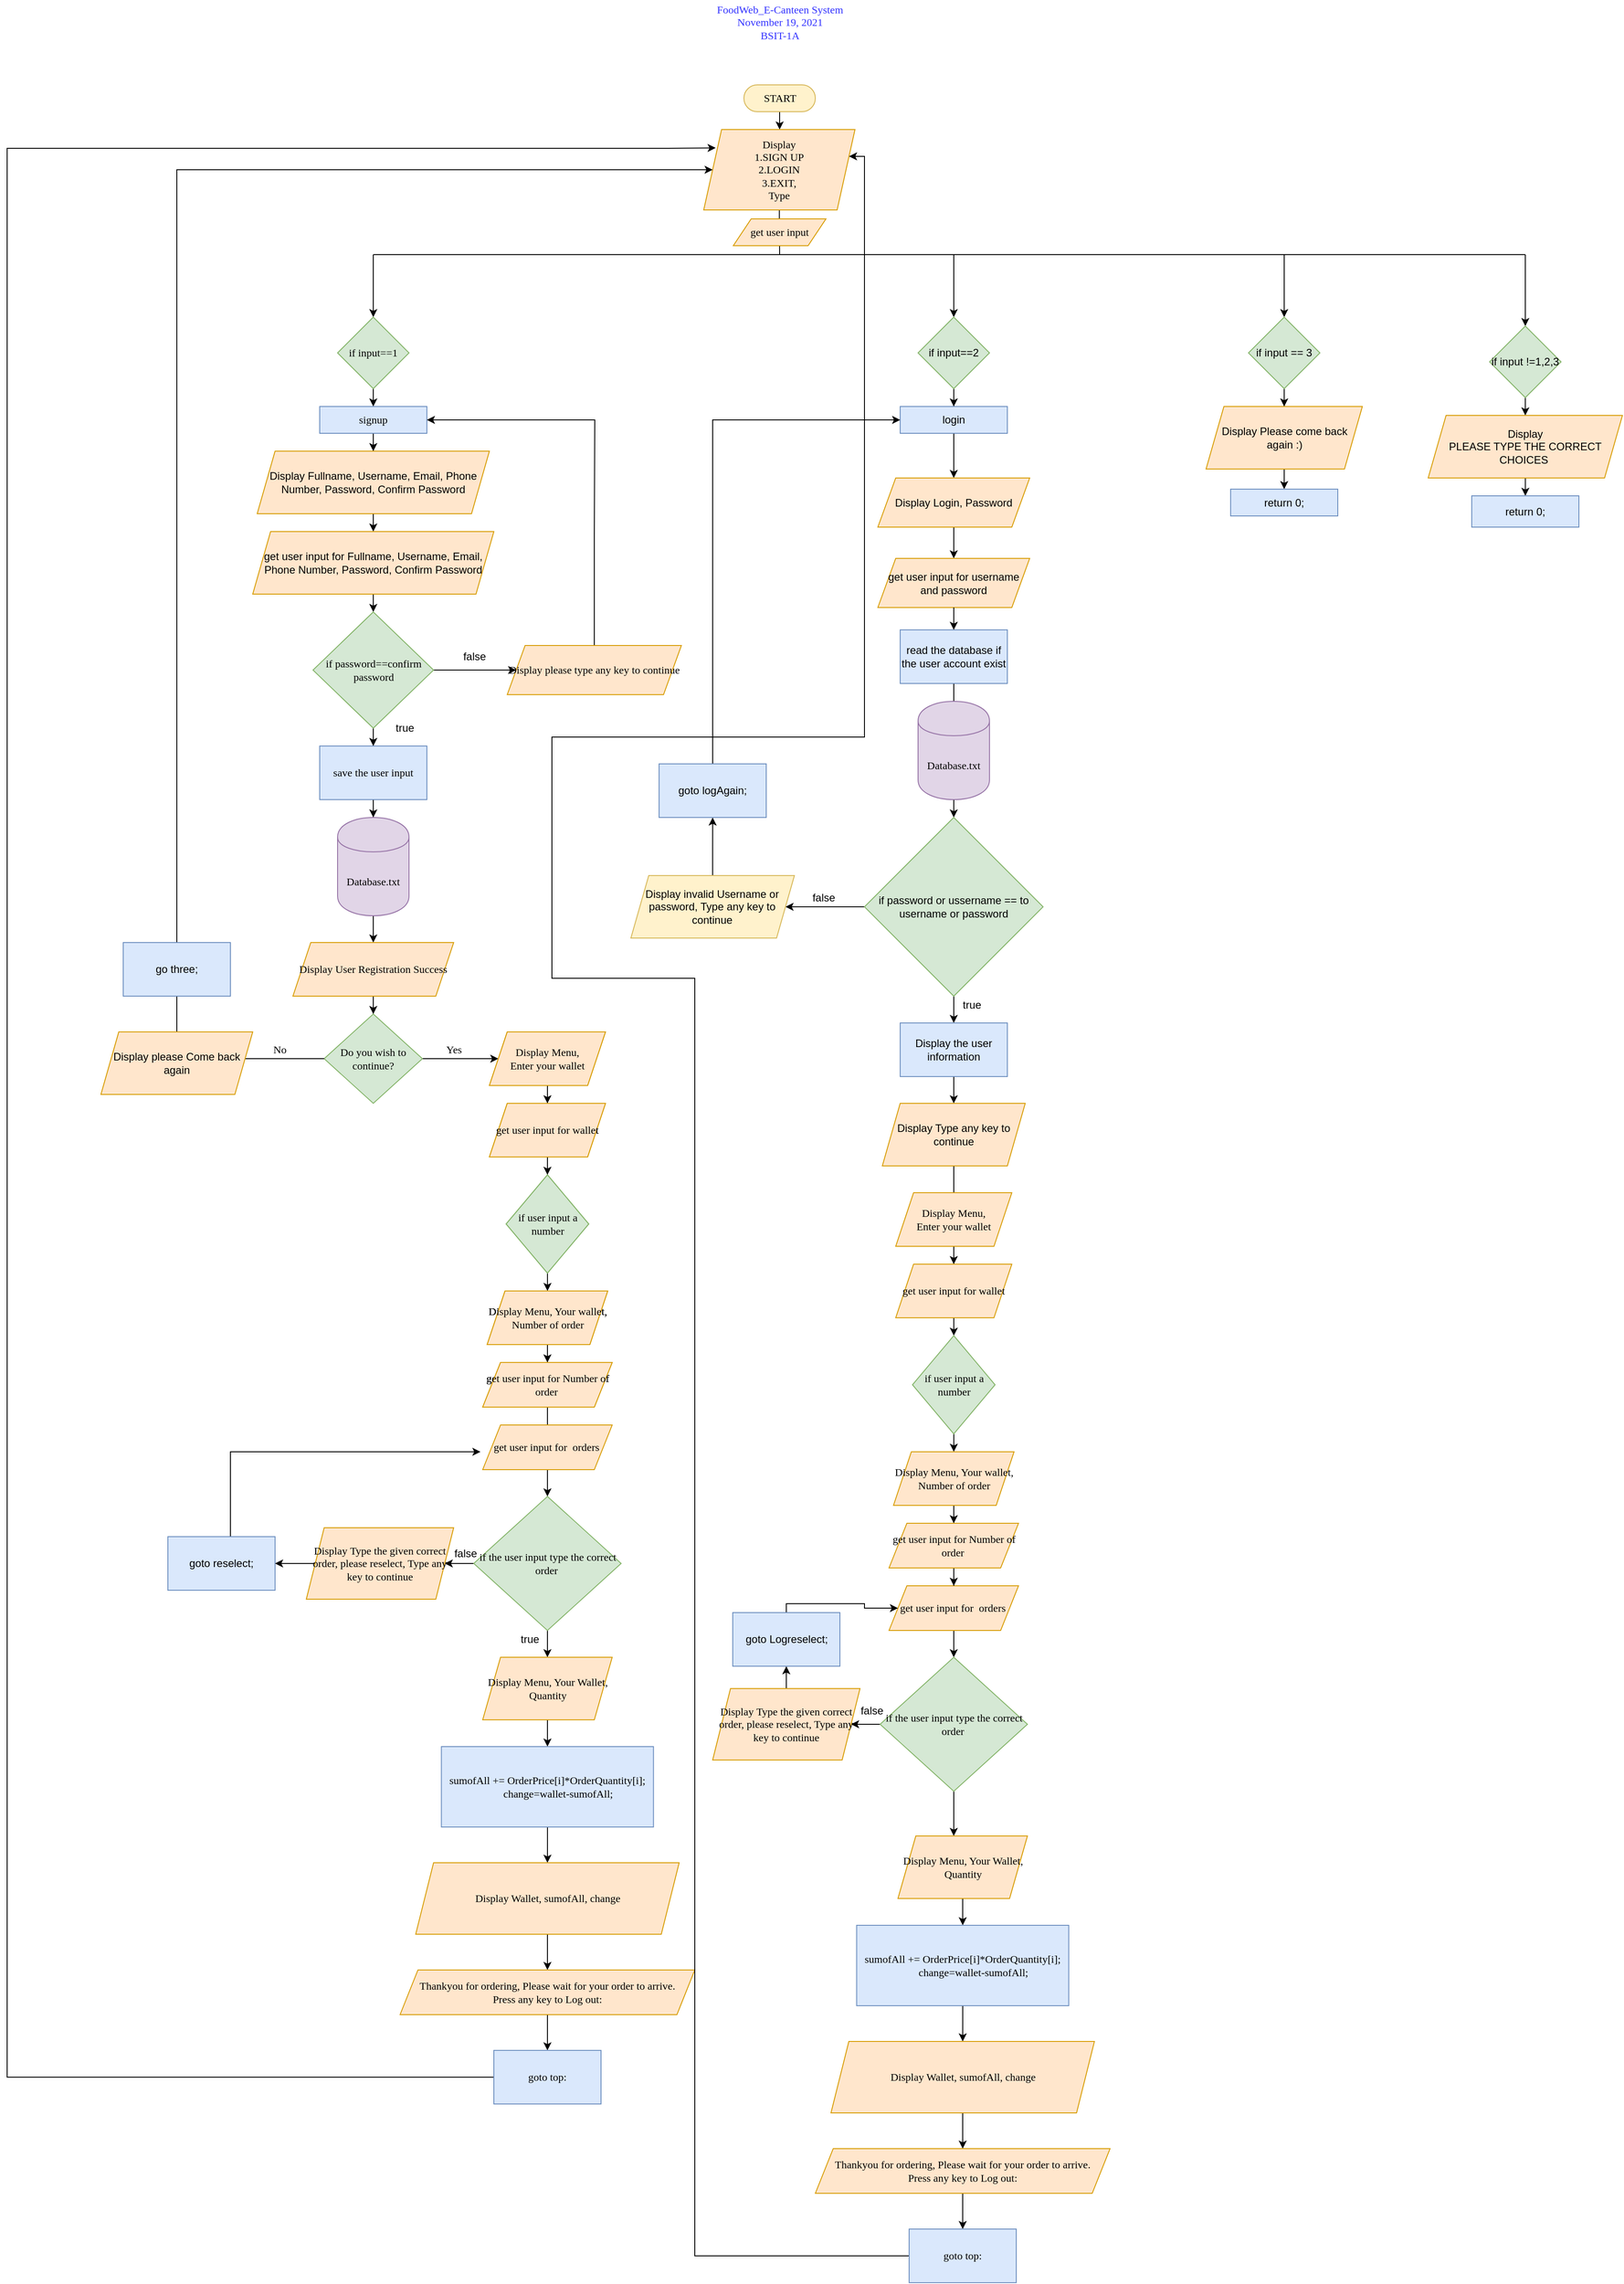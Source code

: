 <mxfile version="13.9.9" type="device"><diagram id="C5RBs43oDa-KdzZeNtuy" name="Page-1"><mxGraphModel dx="7224" dy="3435" grid="1" gridSize="10" guides="1" tooltips="1" connect="1" arrows="1" fold="1" page="1" pageScale="1" pageWidth="1200" pageHeight="1920" math="0" shadow="0"><root><mxCell id="WIyWlLk6GJQsqaUBKTNV-0"/><mxCell id="WIyWlLk6GJQsqaUBKTNV-1" parent="WIyWlLk6GJQsqaUBKTNV-0"/><mxCell id="IbvT9RW-1oHGISgmmfBv-0" value="&lt;font color=&quot;#3333ff&quot;&gt;FoodWeb_E-Canteen System&lt;br&gt;November 19, 2021&lt;br&gt;BSIT-1A&lt;/font&gt;" style="text;html=1;resizable=0;autosize=1;align=center;verticalAlign=middle;points=[];fillColor=none;strokeColor=none;rounded=0;fontFamily=Comic Sans MS;" parent="WIyWlLk6GJQsqaUBKTNV-1" vertex="1"><mxGeometry x="295" y="95" width="180" height="50" as="geometry"/></mxCell><mxCell id="IbvT9RW-1oHGISgmmfBv-3" style="edgeStyle=orthogonalEdgeStyle;rounded=0;orthogonalLoop=1;jettySize=auto;html=1;fontFamily=Comic Sans MS;" parent="WIyWlLk6GJQsqaUBKTNV-1" source="IbvT9RW-1oHGISgmmfBv-2" edge="1"><mxGeometry relative="1" as="geometry"><mxPoint x="385" y="240" as="targetPoint"/></mxGeometry></mxCell><mxCell id="IbvT9RW-1oHGISgmmfBv-2" value="START" style="html=1;dashed=0;whitespace=wrap;shape=mxgraph.dfd.start;fontFamily=Comic Sans MS;labelBackgroundColor=#FFF2CC;fillColor=#fff2cc;strokeColor=#d6b656;" parent="WIyWlLk6GJQsqaUBKTNV-1" vertex="1"><mxGeometry x="345" y="190" width="80" height="30" as="geometry"/></mxCell><mxCell id="IbvT9RW-1oHGISgmmfBv-11" style="edgeStyle=orthogonalEdgeStyle;rounded=0;orthogonalLoop=1;jettySize=auto;html=1;entryX=0.5;entryY=0;entryDx=0;entryDy=0;fontFamily=Comic Sans MS;" parent="WIyWlLk6GJQsqaUBKTNV-1" source="IbvT9RW-1oHGISgmmfBv-4" target="IbvT9RW-1oHGISgmmfBv-7" edge="1"><mxGeometry relative="1" as="geometry"/></mxCell><mxCell id="IbvT9RW-1oHGISgmmfBv-4" value="Display&lt;br&gt;1.SIGN UP &lt;br&gt;2.LOGIN&lt;br&gt;3.EXIT, &lt;br&gt;Type" style="shape=parallelogram;perimeter=parallelogramPerimeter;whiteSpace=wrap;html=1;fixedSize=1;fontFamily=Comic Sans MS;fillColor=#ffe6cc;strokeColor=#d79b00;" parent="WIyWlLk6GJQsqaUBKTNV-1" vertex="1"><mxGeometry x="300" y="240" width="169.38" height="90" as="geometry"/></mxCell><mxCell id="IbvT9RW-1oHGISgmmfBv-13" value="" style="endArrow=none;html=1;fontFamily=Comic Sans MS;" parent="WIyWlLk6GJQsqaUBKTNV-1" edge="1"><mxGeometry width="50" height="50" relative="1" as="geometry"><mxPoint x="385" y="380" as="sourcePoint"/><mxPoint x="384.79" y="350" as="targetPoint"/></mxGeometry></mxCell><mxCell id="IbvT9RW-1oHGISgmmfBv-14" value="" style="endArrow=none;html=1;fontFamily=Comic Sans MS;" parent="WIyWlLk6GJQsqaUBKTNV-1" edge="1"><mxGeometry width="50" height="50" relative="1" as="geometry"><mxPoint x="-70" y="380" as="sourcePoint"/><mxPoint x="1220" y="380" as="targetPoint"/><Array as="points"><mxPoint x="440" y="380"/></Array></mxGeometry></mxCell><mxCell id="IbvT9RW-1oHGISgmmfBv-15" value="" style="endArrow=classic;html=1;fontFamily=Comic Sans MS;" parent="WIyWlLk6GJQsqaUBKTNV-1" edge="1"><mxGeometry width="50" height="50" relative="1" as="geometry"><mxPoint x="-70" y="380" as="sourcePoint"/><mxPoint x="-70" y="450" as="targetPoint"/></mxGeometry></mxCell><mxCell id="IbvT9RW-1oHGISgmmfBv-17" style="edgeStyle=orthogonalEdgeStyle;rounded=0;orthogonalLoop=1;jettySize=auto;html=1;fontFamily=Comic Sans MS;" parent="WIyWlLk6GJQsqaUBKTNV-1" source="IbvT9RW-1oHGISgmmfBv-16" edge="1"><mxGeometry relative="1" as="geometry"><mxPoint x="-70" y="550" as="targetPoint"/></mxGeometry></mxCell><mxCell id="IbvT9RW-1oHGISgmmfBv-16" value="if input==1" style="rhombus;whiteSpace=wrap;html=1;fontFamily=Comic Sans MS;fillColor=#d5e8d4;strokeColor=#82b366;" parent="WIyWlLk6GJQsqaUBKTNV-1" vertex="1"><mxGeometry x="-110" y="450" width="80" height="80" as="geometry"/></mxCell><mxCell id="IbvT9RW-1oHGISgmmfBv-19" style="edgeStyle=orthogonalEdgeStyle;rounded=0;orthogonalLoop=1;jettySize=auto;html=1;fontFamily=Comic Sans MS;" parent="WIyWlLk6GJQsqaUBKTNV-1" source="IbvT9RW-1oHGISgmmfBv-18" target="IbvT9RW-1oHGISgmmfBv-20" edge="1"><mxGeometry relative="1" as="geometry"><mxPoint x="-70" y="600" as="targetPoint"/></mxGeometry></mxCell><mxCell id="IbvT9RW-1oHGISgmmfBv-18" value="signup" style="rounded=0;whiteSpace=wrap;html=1;fontFamily=Comic Sans MS;fillColor=#dae8fc;strokeColor=#6c8ebf;" parent="WIyWlLk6GJQsqaUBKTNV-1" vertex="1"><mxGeometry x="-130" y="550" width="120" height="30" as="geometry"/></mxCell><mxCell id="IbvT9RW-1oHGISgmmfBv-23" style="edgeStyle=orthogonalEdgeStyle;rounded=0;orthogonalLoop=1;jettySize=auto;html=1;fontFamily=Comic Sans MS;" parent="WIyWlLk6GJQsqaUBKTNV-1" source="IbvT9RW-1oHGISgmmfBv-20" edge="1"><mxGeometry relative="1" as="geometry"><mxPoint x="-70.0" y="690" as="targetPoint"/></mxGeometry></mxCell><mxCell id="IbvT9RW-1oHGISgmmfBv-20" value="Display Fullname, Username, Email, Phone Number, Password, Confirm Password" style="shape=parallelogram;perimeter=parallelogramPerimeter;whiteSpace=wrap;html=1;fixedSize=1;fillColor=#ffe6cc;strokeColor=#d79b00;" parent="WIyWlLk6GJQsqaUBKTNV-1" vertex="1"><mxGeometry x="-200" y="600" width="260" height="70" as="geometry"/></mxCell><mxCell id="IbvT9RW-1oHGISgmmfBv-27" style="edgeStyle=orthogonalEdgeStyle;rounded=0;orthogonalLoop=1;jettySize=auto;html=1;fontFamily=Comic Sans MS;" parent="WIyWlLk6GJQsqaUBKTNV-1" source="IbvT9RW-1oHGISgmmfBv-25" edge="1"><mxGeometry relative="1" as="geometry"><mxPoint x="-70.0" y="780" as="targetPoint"/></mxGeometry></mxCell><mxCell id="IbvT9RW-1oHGISgmmfBv-25" value="get user input for Fullname, Username, Email, Phone Number, Password, Confirm Password" style="shape=parallelogram;perimeter=parallelogramPerimeter;whiteSpace=wrap;html=1;fixedSize=1;fillColor=#ffe6cc;strokeColor=#d79b00;" parent="WIyWlLk6GJQsqaUBKTNV-1" vertex="1"><mxGeometry x="-205" y="690" width="270" height="70" as="geometry"/></mxCell><mxCell id="IbvT9RW-1oHGISgmmfBv-39" value="" style="edgeStyle=orthogonalEdgeStyle;rounded=0;orthogonalLoop=1;jettySize=auto;html=1;fontFamily=Comic Sans MS;" parent="WIyWlLk6GJQsqaUBKTNV-1" source="IbvT9RW-1oHGISgmmfBv-35" target="IbvT9RW-1oHGISgmmfBv-38" edge="1"><mxGeometry relative="1" as="geometry"/></mxCell><mxCell id="IbvT9RW-1oHGISgmmfBv-43" value="" style="edgeStyle=orthogonalEdgeStyle;rounded=0;orthogonalLoop=1;jettySize=auto;html=1;fontFamily=Comic Sans MS;" parent="WIyWlLk6GJQsqaUBKTNV-1" source="IbvT9RW-1oHGISgmmfBv-35" target="IbvT9RW-1oHGISgmmfBv-42" edge="1"><mxGeometry relative="1" as="geometry"/></mxCell><mxCell id="IbvT9RW-1oHGISgmmfBv-35" value="if password==confirm&lt;br&gt;password" style="rhombus;whiteSpace=wrap;html=1;fontFamily=Comic Sans MS;fillColor=#d5e8d4;strokeColor=#82b366;" parent="WIyWlLk6GJQsqaUBKTNV-1" vertex="1"><mxGeometry x="-137.5" y="780" width="135" height="130" as="geometry"/></mxCell><mxCell id="IbvT9RW-1oHGISgmmfBv-41" value="" style="edgeStyle=orthogonalEdgeStyle;rounded=0;orthogonalLoop=1;jettySize=auto;html=1;fontFamily=Comic Sans MS;" parent="WIyWlLk6GJQsqaUBKTNV-1" source="IbvT9RW-1oHGISgmmfBv-38" target="IbvT9RW-1oHGISgmmfBv-40" edge="1"><mxGeometry relative="1" as="geometry"/></mxCell><mxCell id="IbvT9RW-1oHGISgmmfBv-38" value="save the user input" style="whiteSpace=wrap;html=1;fontFamily=Comic Sans MS;strokeColor=#6c8ebf;fillColor=#dae8fc;" parent="WIyWlLk6GJQsqaUBKTNV-1" vertex="1"><mxGeometry x="-130" y="930" width="120" height="60" as="geometry"/></mxCell><mxCell id="IbvT9RW-1oHGISgmmfBv-46" value="" style="edgeStyle=orthogonalEdgeStyle;rounded=0;orthogonalLoop=1;jettySize=auto;html=1;fontFamily=Comic Sans MS;" parent="WIyWlLk6GJQsqaUBKTNV-1" source="IbvT9RW-1oHGISgmmfBv-40" target="IbvT9RW-1oHGISgmmfBv-45" edge="1"><mxGeometry relative="1" as="geometry"/></mxCell><mxCell id="IbvT9RW-1oHGISgmmfBv-40" value="Database.txt" style="shape=cylinder;whiteSpace=wrap;html=1;boundedLbl=1;backgroundOutline=1;fontFamily=Comic Sans MS;strokeColor=#9673a6;fillColor=#e1d5e7;" parent="WIyWlLk6GJQsqaUBKTNV-1" vertex="1"><mxGeometry x="-110" y="1010" width="80" height="110" as="geometry"/></mxCell><mxCell id="IbvT9RW-1oHGISgmmfBv-44" style="edgeStyle=orthogonalEdgeStyle;rounded=0;orthogonalLoop=1;jettySize=auto;html=1;fontFamily=Comic Sans MS;entryX=1;entryY=0.5;entryDx=0;entryDy=0;" parent="WIyWlLk6GJQsqaUBKTNV-1" source="IbvT9RW-1oHGISgmmfBv-42" target="IbvT9RW-1oHGISgmmfBv-18" edge="1"><mxGeometry relative="1" as="geometry"><mxPoint x="90" y="650" as="targetPoint"/><Array as="points"><mxPoint x="178" y="694"/><mxPoint x="178" y="640"/><mxPoint x="178" y="565"/></Array></mxGeometry></mxCell><mxCell id="IbvT9RW-1oHGISgmmfBv-42" value="Display please type any key to continue" style="shape=parallelogram;perimeter=parallelogramPerimeter;whiteSpace=wrap;html=1;fixedSize=1;fontFamily=Comic Sans MS;strokeColor=#d79b00;fillColor=#ffe6cc;" parent="WIyWlLk6GJQsqaUBKTNV-1" vertex="1"><mxGeometry x="80" y="817.5" width="195" height="55" as="geometry"/></mxCell><mxCell id="IbvT9RW-1oHGISgmmfBv-54" value="" style="edgeStyle=orthogonalEdgeStyle;rounded=0;orthogonalLoop=1;jettySize=auto;html=1;fontFamily=Comic Sans MS;" parent="WIyWlLk6GJQsqaUBKTNV-1" source="IbvT9RW-1oHGISgmmfBv-45" target="IbvT9RW-1oHGISgmmfBv-53" edge="1"><mxGeometry relative="1" as="geometry"/></mxCell><mxCell id="IbvT9RW-1oHGISgmmfBv-45" value="Display User Registration Success" style="shape=parallelogram;perimeter=parallelogramPerimeter;whiteSpace=wrap;html=1;fixedSize=1;fontFamily=Comic Sans MS;strokeColor=#d79b00;fillColor=#ffe6cc;" parent="WIyWlLk6GJQsqaUBKTNV-1" vertex="1"><mxGeometry x="-160" y="1150" width="180" height="60" as="geometry"/></mxCell><mxCell id="IbvT9RW-1oHGISgmmfBv-59" value="" style="edgeStyle=orthogonalEdgeStyle;rounded=0;orthogonalLoop=1;jettySize=auto;html=1;fontFamily=Comic Sans MS;" parent="WIyWlLk6GJQsqaUBKTNV-1" source="IbvT9RW-1oHGISgmmfBv-53" target="IbvT9RW-1oHGISgmmfBv-58" edge="1"><mxGeometry relative="1" as="geometry"/></mxCell><mxCell id="IbvT9RW-1oHGISgmmfBv-53" value="Do you wish to continue?" style="rhombus;whiteSpace=wrap;html=1;fontFamily=Comic Sans MS;strokeColor=#82b366;fillColor=#d5e8d4;" parent="WIyWlLk6GJQsqaUBKTNV-1" vertex="1"><mxGeometry x="-125" y="1230" width="110" height="100" as="geometry"/></mxCell><mxCell id="IbvT9RW-1oHGISgmmfBv-57" value="No" style="text;html=1;align=center;verticalAlign=middle;resizable=0;points=[];autosize=1;fontFamily=Comic Sans MS;" parent="WIyWlLk6GJQsqaUBKTNV-1" vertex="1"><mxGeometry x="-190" y="1260" width="30" height="20" as="geometry"/></mxCell><mxCell id="IbvT9RW-1oHGISgmmfBv-63" value="" style="edgeStyle=orthogonalEdgeStyle;rounded=0;orthogonalLoop=1;jettySize=auto;html=1;fontFamily=Comic Sans MS;" parent="WIyWlLk6GJQsqaUBKTNV-1" source="IbvT9RW-1oHGISgmmfBv-58" target="IbvT9RW-1oHGISgmmfBv-62" edge="1"><mxGeometry relative="1" as="geometry"/></mxCell><mxCell id="IbvT9RW-1oHGISgmmfBv-58" value="Display Menu,&lt;br&gt;Enter your wallet" style="shape=parallelogram;perimeter=parallelogramPerimeter;whiteSpace=wrap;html=1;fixedSize=1;fontFamily=Comic Sans MS;strokeColor=#d79b00;fillColor=#ffe6cc;" parent="WIyWlLk6GJQsqaUBKTNV-1" vertex="1"><mxGeometry x="60" y="1250" width="130" height="60" as="geometry"/></mxCell><mxCell id="IbvT9RW-1oHGISgmmfBv-60" value="Yes" style="text;html=1;align=center;verticalAlign=middle;resizable=0;points=[];autosize=1;fontFamily=Comic Sans MS;" parent="WIyWlLk6GJQsqaUBKTNV-1" vertex="1"><mxGeometry y="1260" width="40" height="20" as="geometry"/></mxCell><mxCell id="IbvT9RW-1oHGISgmmfBv-66" style="edgeStyle=orthogonalEdgeStyle;rounded=0;orthogonalLoop=1;jettySize=auto;html=1;entryX=0.5;entryY=0;entryDx=0;entryDy=0;fontFamily=Comic Sans MS;" parent="WIyWlLk6GJQsqaUBKTNV-1" source="IbvT9RW-1oHGISgmmfBv-62" target="IbvT9RW-1oHGISgmmfBv-65" edge="1"><mxGeometry relative="1" as="geometry"/></mxCell><mxCell id="IbvT9RW-1oHGISgmmfBv-62" value="get user input for wallet" style="shape=parallelogram;perimeter=parallelogramPerimeter;whiteSpace=wrap;html=1;fixedSize=1;fontFamily=Comic Sans MS;strokeColor=#d79b00;fillColor=#ffe6cc;" parent="WIyWlLk6GJQsqaUBKTNV-1" vertex="1"><mxGeometry x="60" y="1330" width="130" height="60" as="geometry"/></mxCell><mxCell id="IbvT9RW-1oHGISgmmfBv-68" value="" style="edgeStyle=orthogonalEdgeStyle;rounded=0;orthogonalLoop=1;jettySize=auto;html=1;fontFamily=Comic Sans MS;" parent="WIyWlLk6GJQsqaUBKTNV-1" source="IbvT9RW-1oHGISgmmfBv-65" target="IbvT9RW-1oHGISgmmfBv-67" edge="1"><mxGeometry relative="1" as="geometry"/></mxCell><mxCell id="IbvT9RW-1oHGISgmmfBv-65" value="if user input a number" style="rhombus;whiteSpace=wrap;html=1;labelBackgroundColor=none;strokeColor=#82b366;fillColor=#d5e8d4;fontFamily=Comic Sans MS;" parent="WIyWlLk6GJQsqaUBKTNV-1" vertex="1"><mxGeometry x="78.75" y="1410" width="92.5" height="110" as="geometry"/></mxCell><mxCell id="IbvT9RW-1oHGISgmmfBv-70" value="" style="edgeStyle=orthogonalEdgeStyle;rounded=0;orthogonalLoop=1;jettySize=auto;html=1;fontFamily=Comic Sans MS;" parent="WIyWlLk6GJQsqaUBKTNV-1" source="IbvT9RW-1oHGISgmmfBv-67" target="IbvT9RW-1oHGISgmmfBv-69" edge="1"><mxGeometry relative="1" as="geometry"/></mxCell><mxCell id="IbvT9RW-1oHGISgmmfBv-67" value="Display Menu, Your wallet, Number of order" style="shape=parallelogram;perimeter=parallelogramPerimeter;whiteSpace=wrap;html=1;fixedSize=1;fontFamily=Comic Sans MS;strokeColor=#d79b00;fillColor=#ffe6cc;" parent="WIyWlLk6GJQsqaUBKTNV-1" vertex="1"><mxGeometry x="57.5" y="1540" width="135" height="60" as="geometry"/></mxCell><mxCell id="IbvT9RW-1oHGISgmmfBv-72" value="" style="edgeStyle=orthogonalEdgeStyle;rounded=0;orthogonalLoop=1;jettySize=auto;html=1;fontFamily=Comic Sans MS;" parent="WIyWlLk6GJQsqaUBKTNV-1" source="IbvT9RW-1oHGISgmmfBv-69" target="IbvT9RW-1oHGISgmmfBv-71" edge="1"><mxGeometry relative="1" as="geometry"/></mxCell><mxCell id="IbvT9RW-1oHGISgmmfBv-69" value="get user input for Number of order&amp;nbsp;" style="shape=parallelogram;perimeter=parallelogramPerimeter;whiteSpace=wrap;html=1;fixedSize=1;labelBackgroundColor=none;strokeColor=#d79b00;fillColor=#ffe6cc;fontFamily=Comic Sans MS;" parent="WIyWlLk6GJQsqaUBKTNV-1" vertex="1"><mxGeometry x="52.5" y="1620" width="145" height="50" as="geometry"/></mxCell><mxCell id="2QmbWej0OkPfwYgmavmq-2" value="" style="edgeStyle=orthogonalEdgeStyle;rounded=0;orthogonalLoop=1;jettySize=auto;html=1;" parent="WIyWlLk6GJQsqaUBKTNV-1" source="IbvT9RW-1oHGISgmmfBv-71" target="2QmbWej0OkPfwYgmavmq-1" edge="1"><mxGeometry relative="1" as="geometry"/></mxCell><mxCell id="2QmbWej0OkPfwYgmavmq-11" value="" style="edgeStyle=orthogonalEdgeStyle;rounded=0;orthogonalLoop=1;jettySize=auto;html=1;" parent="WIyWlLk6GJQsqaUBKTNV-1" source="IbvT9RW-1oHGISgmmfBv-71" target="2QmbWej0OkPfwYgmavmq-10" edge="1"><mxGeometry relative="1" as="geometry"/></mxCell><mxCell id="IbvT9RW-1oHGISgmmfBv-71" value="if the user input type the correct order&amp;nbsp;" style="rhombus;whiteSpace=wrap;html=1;fontFamily=Comic Sans MS;strokeColor=#82b366;fillColor=#d5e8d4;" parent="WIyWlLk6GJQsqaUBKTNV-1" vertex="1"><mxGeometry x="42.5" y="1770" width="165" height="150" as="geometry"/></mxCell><mxCell id="2QmbWej0OkPfwYgmavmq-13" style="edgeStyle=orthogonalEdgeStyle;rounded=0;orthogonalLoop=1;jettySize=auto;html=1;" parent="WIyWlLk6GJQsqaUBKTNV-1" source="x6AlFL2G-r2E4CLQ2CFJ-0" edge="1"><mxGeometry relative="1" as="geometry"><mxPoint x="50" y="1720" as="targetPoint"/><Array as="points"><mxPoint x="-230" y="1720"/><mxPoint x="50" y="1720"/></Array></mxGeometry></mxCell><mxCell id="x6AlFL2G-r2E4CLQ2CFJ-0" value="goto reselect;" style="rounded=0;whiteSpace=wrap;html=1;fillColor=#dae8fc;strokeColor=#6c8ebf;" parent="WIyWlLk6GJQsqaUBKTNV-1" vertex="1"><mxGeometry x="-300" y="1815" width="120" height="60" as="geometry"/></mxCell><mxCell id="2QmbWej0OkPfwYgmavmq-0" value="false" style="text;html=1;align=center;verticalAlign=middle;resizable=0;points=[];autosize=1;" parent="WIyWlLk6GJQsqaUBKTNV-1" vertex="1"><mxGeometry x="12.5" y="1824" width="40" height="20" as="geometry"/></mxCell><mxCell id="2QmbWej0OkPfwYgmavmq-16" value="" style="edgeStyle=orthogonalEdgeStyle;rounded=0;orthogonalLoop=1;jettySize=auto;html=1;" parent="WIyWlLk6GJQsqaUBKTNV-1" source="2QmbWej0OkPfwYgmavmq-1" target="2QmbWej0OkPfwYgmavmq-15" edge="1"><mxGeometry relative="1" as="geometry"/></mxCell><mxCell id="2QmbWej0OkPfwYgmavmq-1" value="Display Menu, Your Wallet, Quantity" style="shape=parallelogram;perimeter=parallelogramPerimeter;whiteSpace=wrap;html=1;fixedSize=1;fontFamily=Comic Sans MS;strokeColor=#d79b00;fillColor=#ffe6cc;" parent="WIyWlLk6GJQsqaUBKTNV-1" vertex="1"><mxGeometry x="52.5" y="1950" width="145" height="70" as="geometry"/></mxCell><mxCell id="2QmbWej0OkPfwYgmavmq-3" value="true" style="text;html=1;align=center;verticalAlign=middle;resizable=0;points=[];autosize=1;" parent="WIyWlLk6GJQsqaUBKTNV-1" vertex="1"><mxGeometry x="85" y="1920" width="40" height="20" as="geometry"/></mxCell><mxCell id="2QmbWej0OkPfwYgmavmq-12" value="" style="edgeStyle=orthogonalEdgeStyle;rounded=0;orthogonalLoop=1;jettySize=auto;html=1;" parent="WIyWlLk6GJQsqaUBKTNV-1" source="2QmbWej0OkPfwYgmavmq-10" target="x6AlFL2G-r2E4CLQ2CFJ-0" edge="1"><mxGeometry relative="1" as="geometry"/></mxCell><mxCell id="2QmbWej0OkPfwYgmavmq-10" value="Display&amp;nbsp;Type the given correct order, please reselect, Type any key to continue" style="shape=parallelogram;perimeter=parallelogramPerimeter;whiteSpace=wrap;html=1;fixedSize=1;fontFamily=Comic Sans MS;strokeColor=#d79b00;fillColor=#ffe6cc;" parent="WIyWlLk6GJQsqaUBKTNV-1" vertex="1"><mxGeometry x="-145" y="1805" width="165" height="80" as="geometry"/></mxCell><mxCell id="2QmbWej0OkPfwYgmavmq-14" value="get user input for&amp;nbsp; orders&amp;nbsp;" style="shape=parallelogram;perimeter=parallelogramPerimeter;whiteSpace=wrap;html=1;fixedSize=1;labelBackgroundColor=none;strokeColor=#d79b00;fillColor=#ffe6cc;fontFamily=Comic Sans MS;" parent="WIyWlLk6GJQsqaUBKTNV-1" vertex="1"><mxGeometry x="52.5" y="1690" width="145" height="50" as="geometry"/></mxCell><mxCell id="2QmbWej0OkPfwYgmavmq-18" value="" style="edgeStyle=orthogonalEdgeStyle;rounded=0;orthogonalLoop=1;jettySize=auto;html=1;" parent="WIyWlLk6GJQsqaUBKTNV-1" source="2QmbWej0OkPfwYgmavmq-15" target="2QmbWej0OkPfwYgmavmq-17" edge="1"><mxGeometry relative="1" as="geometry"/></mxCell><mxCell id="2QmbWej0OkPfwYgmavmq-15" value="&lt;div&gt;sumofAll += OrderPrice[i]*OrderQuantity[i];&lt;/div&gt;&lt;div&gt;&amp;nbsp; &amp;nbsp; &amp;nbsp; &amp;nbsp; change=wallet-sumofAll;&lt;/div&gt;" style="whiteSpace=wrap;html=1;fontFamily=Comic Sans MS;strokeColor=#6c8ebf;fillColor=#dae8fc;" parent="WIyWlLk6GJQsqaUBKTNV-1" vertex="1"><mxGeometry x="6.25" y="2050" width="237.5" height="90" as="geometry"/></mxCell><mxCell id="2QmbWej0OkPfwYgmavmq-20" value="" style="edgeStyle=orthogonalEdgeStyle;rounded=0;orthogonalLoop=1;jettySize=auto;html=1;" parent="WIyWlLk6GJQsqaUBKTNV-1" source="2QmbWej0OkPfwYgmavmq-17" target="2QmbWej0OkPfwYgmavmq-19" edge="1"><mxGeometry relative="1" as="geometry"/></mxCell><mxCell id="2QmbWej0OkPfwYgmavmq-17" value="Display Wallet, sumofAll, change" style="shape=parallelogram;perimeter=parallelogramPerimeter;whiteSpace=wrap;html=1;fixedSize=1;fontFamily=Comic Sans MS;strokeColor=#d79b00;fillColor=#ffe6cc;" parent="WIyWlLk6GJQsqaUBKTNV-1" vertex="1"><mxGeometry x="-22.5" y="2180" width="295" height="80" as="geometry"/></mxCell><mxCell id="2QmbWej0OkPfwYgmavmq-22" value="" style="edgeStyle=orthogonalEdgeStyle;rounded=0;orthogonalLoop=1;jettySize=auto;html=1;" parent="WIyWlLk6GJQsqaUBKTNV-1" source="2QmbWej0OkPfwYgmavmq-19" target="2QmbWej0OkPfwYgmavmq-21" edge="1"><mxGeometry relative="1" as="geometry"/></mxCell><mxCell id="2QmbWej0OkPfwYgmavmq-19" value="Thankyou for ordering, Please wait for your order to arrive.&lt;br&gt;Press any key to Log out:" style="shape=parallelogram;perimeter=parallelogramPerimeter;whiteSpace=wrap;html=1;fixedSize=1;fontFamily=Comic Sans MS;strokeColor=#d79b00;fillColor=#ffe6cc;" parent="WIyWlLk6GJQsqaUBKTNV-1" vertex="1"><mxGeometry x="-40" y="2300" width="330" height="50" as="geometry"/></mxCell><mxCell id="2QmbWej0OkPfwYgmavmq-24" style="edgeStyle=orthogonalEdgeStyle;rounded=0;orthogonalLoop=1;jettySize=auto;html=1;entryX=0.079;entryY=0.228;entryDx=0;entryDy=0;entryPerimeter=0;" parent="WIyWlLk6GJQsqaUBKTNV-1" source="2QmbWej0OkPfwYgmavmq-21" target="IbvT9RW-1oHGISgmmfBv-4" edge="1"><mxGeometry relative="1" as="geometry"><mxPoint x="290" y="260" as="targetPoint"/><Array as="points"><mxPoint x="-480" y="2420"/><mxPoint x="-480" y="261"/><mxPoint x="260" y="261"/></Array></mxGeometry></mxCell><mxCell id="2QmbWej0OkPfwYgmavmq-21" value="goto top:" style="whiteSpace=wrap;html=1;fontFamily=Comic Sans MS;strokeColor=#6c8ebf;fillColor=#dae8fc;" parent="WIyWlLk6GJQsqaUBKTNV-1" vertex="1"><mxGeometry x="65" y="2390" width="120" height="60" as="geometry"/></mxCell><mxCell id="2QmbWej0OkPfwYgmavmq-27" value="" style="edgeStyle=orthogonalEdgeStyle;rounded=0;orthogonalLoop=1;jettySize=auto;html=1;fontFamily=Comic Sans MS;entryX=0;entryY=0.5;entryDx=0;entryDy=0;" parent="WIyWlLk6GJQsqaUBKTNV-1" source="IbvT9RW-1oHGISgmmfBv-53" target="IbvT9RW-1oHGISgmmfBv-4" edge="1"><mxGeometry relative="1" as="geometry"><mxPoint x="300" y="280" as="targetPoint"/><Array as="points"><mxPoint x="-290" y="1280"/><mxPoint x="-290" y="285"/></Array><mxPoint x="-124.935" y="1280.059" as="sourcePoint"/></mxGeometry></mxCell><mxCell id="2QmbWej0OkPfwYgmavmq-25" value="Display please Come back again" style="shape=parallelogram;perimeter=parallelogramPerimeter;whiteSpace=wrap;html=1;fixedSize=1;fillColor=#ffe6cc;strokeColor=#d79b00;" parent="WIyWlLk6GJQsqaUBKTNV-1" vertex="1"><mxGeometry x="-375" y="1250" width="170" height="70" as="geometry"/></mxCell><mxCell id="2QmbWej0OkPfwYgmavmq-28" value="go three;" style="rounded=0;whiteSpace=wrap;html=1;fillColor=#dae8fc;strokeColor=#6c8ebf;" parent="WIyWlLk6GJQsqaUBKTNV-1" vertex="1"><mxGeometry x="-350" y="1150" width="120" height="60" as="geometry"/></mxCell><mxCell id="2QmbWej0OkPfwYgmavmq-29" value="false" style="text;html=1;align=center;verticalAlign=middle;resizable=0;points=[];autosize=1;" parent="WIyWlLk6GJQsqaUBKTNV-1" vertex="1"><mxGeometry x="22.5" y="820" width="40" height="20" as="geometry"/></mxCell><mxCell id="2QmbWej0OkPfwYgmavmq-30" value="true" style="text;html=1;align=center;verticalAlign=middle;resizable=0;points=[];autosize=1;" parent="WIyWlLk6GJQsqaUBKTNV-1" vertex="1"><mxGeometry x="-55" y="900" width="40" height="20" as="geometry"/></mxCell><mxCell id="2QmbWej0OkPfwYgmavmq-31" value="" style="endArrow=classic;html=1;" parent="WIyWlLk6GJQsqaUBKTNV-1" edge="1"><mxGeometry width="50" height="50" relative="1" as="geometry"><mxPoint x="580" y="380" as="sourcePoint"/><mxPoint x="580" y="450" as="targetPoint"/></mxGeometry></mxCell><mxCell id="2QmbWej0OkPfwYgmavmq-34" value="" style="edgeStyle=orthogonalEdgeStyle;rounded=0;orthogonalLoop=1;jettySize=auto;html=1;" parent="WIyWlLk6GJQsqaUBKTNV-1" source="2QmbWej0OkPfwYgmavmq-32" target="2QmbWej0OkPfwYgmavmq-33" edge="1"><mxGeometry relative="1" as="geometry"/></mxCell><mxCell id="2QmbWej0OkPfwYgmavmq-32" value="if input==2" style="rhombus;whiteSpace=wrap;html=1;fillColor=#d5e8d4;strokeColor=#82b366;" parent="WIyWlLk6GJQsqaUBKTNV-1" vertex="1"><mxGeometry x="540" y="450" width="80" height="80" as="geometry"/></mxCell><mxCell id="2QmbWej0OkPfwYgmavmq-36" value="" style="edgeStyle=orthogonalEdgeStyle;rounded=0;orthogonalLoop=1;jettySize=auto;html=1;" parent="WIyWlLk6GJQsqaUBKTNV-1" source="2QmbWej0OkPfwYgmavmq-33" target="2QmbWej0OkPfwYgmavmq-35" edge="1"><mxGeometry relative="1" as="geometry"/></mxCell><mxCell id="2QmbWej0OkPfwYgmavmq-33" value="login" style="whiteSpace=wrap;html=1;strokeColor=#6c8ebf;fillColor=#dae8fc;" parent="WIyWlLk6GJQsqaUBKTNV-1" vertex="1"><mxGeometry x="520" y="550" width="120" height="30" as="geometry"/></mxCell><mxCell id="2QmbWej0OkPfwYgmavmq-40" value="" style="edgeStyle=orthogonalEdgeStyle;rounded=0;orthogonalLoop=1;jettySize=auto;html=1;" parent="WIyWlLk6GJQsqaUBKTNV-1" source="2QmbWej0OkPfwYgmavmq-35" target="2QmbWej0OkPfwYgmavmq-39" edge="1"><mxGeometry relative="1" as="geometry"/></mxCell><mxCell id="2QmbWej0OkPfwYgmavmq-35" value="Display Login, Password" style="shape=parallelogram;perimeter=parallelogramPerimeter;whiteSpace=wrap;html=1;fixedSize=1;strokeColor=#d79b00;fillColor=#ffe6cc;" parent="WIyWlLk6GJQsqaUBKTNV-1" vertex="1"><mxGeometry x="495" y="630" width="170" height="55" as="geometry"/></mxCell><mxCell id="2QmbWej0OkPfwYgmavmq-42" value="" style="edgeStyle=orthogonalEdgeStyle;rounded=0;orthogonalLoop=1;jettySize=auto;html=1;" parent="WIyWlLk6GJQsqaUBKTNV-1" source="2QmbWej0OkPfwYgmavmq-59" target="2QmbWej0OkPfwYgmavmq-41" edge="1"><mxGeometry relative="1" as="geometry"/></mxCell><mxCell id="2QmbWej0OkPfwYgmavmq-39" value="get user input for username and password" style="shape=parallelogram;perimeter=parallelogramPerimeter;whiteSpace=wrap;html=1;fixedSize=1;strokeColor=#d79b00;fillColor=#ffe6cc;" parent="WIyWlLk6GJQsqaUBKTNV-1" vertex="1"><mxGeometry x="495" y="720" width="170" height="55" as="geometry"/></mxCell><mxCell id="2QmbWej0OkPfwYgmavmq-45" value="" style="edgeStyle=orthogonalEdgeStyle;rounded=0;orthogonalLoop=1;jettySize=auto;html=1;" parent="WIyWlLk6GJQsqaUBKTNV-1" source="2QmbWej0OkPfwYgmavmq-41" target="2QmbWej0OkPfwYgmavmq-44" edge="1"><mxGeometry relative="1" as="geometry"/></mxCell><mxCell id="2QmbWej0OkPfwYgmavmq-64" value="" style="edgeStyle=orthogonalEdgeStyle;rounded=0;orthogonalLoop=1;jettySize=auto;html=1;" parent="WIyWlLk6GJQsqaUBKTNV-1" source="2QmbWej0OkPfwYgmavmq-41" target="2QmbWej0OkPfwYgmavmq-63" edge="1"><mxGeometry relative="1" as="geometry"/></mxCell><mxCell id="2QmbWej0OkPfwYgmavmq-41" value="if password or ussername == to username or password" style="rhombus;whiteSpace=wrap;html=1;strokeColor=#82b366;fillColor=#d5e8d4;" parent="WIyWlLk6GJQsqaUBKTNV-1" vertex="1"><mxGeometry x="480.01" y="1010" width="200" height="200" as="geometry"/></mxCell><mxCell id="2QmbWej0OkPfwYgmavmq-48" value="" style="edgeStyle=orthogonalEdgeStyle;rounded=0;orthogonalLoop=1;jettySize=auto;html=1;entryX=0.5;entryY=1;entryDx=0;entryDy=0;" parent="WIyWlLk6GJQsqaUBKTNV-1" source="2QmbWej0OkPfwYgmavmq-44" target="2QmbWej0OkPfwYgmavmq-47" edge="1"><mxGeometry relative="1" as="geometry"><mxPoint x="310" y="1020" as="targetPoint"/><Array as="points"><mxPoint x="310" y="1043"/><mxPoint x="310" y="1043"/></Array></mxGeometry></mxCell><mxCell id="2QmbWej0OkPfwYgmavmq-44" value="Display invalid Username or password, Type any key to continue" style="shape=parallelogram;perimeter=parallelogramPerimeter;whiteSpace=wrap;html=1;fixedSize=1;strokeColor=#d6b656;fillColor=#fff2cc;" parent="WIyWlLk6GJQsqaUBKTNV-1" vertex="1"><mxGeometry x="218.44" y="1075" width="183.13" height="70" as="geometry"/></mxCell><mxCell id="2QmbWej0OkPfwYgmavmq-49" style="edgeStyle=orthogonalEdgeStyle;rounded=0;orthogonalLoop=1;jettySize=auto;html=1;entryX=0;entryY=0.5;entryDx=0;entryDy=0;" parent="WIyWlLk6GJQsqaUBKTNV-1" source="2QmbWej0OkPfwYgmavmq-47" target="2QmbWej0OkPfwYgmavmq-33" edge="1"><mxGeometry relative="1" as="geometry"><mxPoint x="510" y="570" as="targetPoint"/><Array as="points"><mxPoint x="310" y="565"/></Array></mxGeometry></mxCell><mxCell id="2QmbWej0OkPfwYgmavmq-47" value="goto logAgain;" style="whiteSpace=wrap;html=1;strokeColor=#6c8ebf;fillColor=#dae8fc;" parent="WIyWlLk6GJQsqaUBKTNV-1" vertex="1"><mxGeometry x="250.005" y="950" width="120" height="60" as="geometry"/></mxCell><mxCell id="2QmbWej0OkPfwYgmavmq-50" value="false" style="text;html=1;align=center;verticalAlign=middle;resizable=0;points=[];autosize=1;" parent="WIyWlLk6GJQsqaUBKTNV-1" vertex="1"><mxGeometry x="414" y="1090" width="40" height="20" as="geometry"/></mxCell><mxCell id="2QmbWej0OkPfwYgmavmq-58" value="Database.txt" style="shape=cylinder;whiteSpace=wrap;html=1;boundedLbl=1;backgroundOutline=1;fontFamily=Comic Sans MS;strokeColor=#9673a6;fillColor=#e1d5e7;" parent="WIyWlLk6GJQsqaUBKTNV-1" vertex="1"><mxGeometry x="540" y="880" width="80" height="110" as="geometry"/></mxCell><mxCell id="2QmbWej0OkPfwYgmavmq-59" value="read the database if the user account exist" style="whiteSpace=wrap;html=1;strokeColor=#6c8ebf;fillColor=#dae8fc;" parent="WIyWlLk6GJQsqaUBKTNV-1" vertex="1"><mxGeometry x="520.005" y="800" width="120" height="60" as="geometry"/></mxCell><mxCell id="2QmbWej0OkPfwYgmavmq-60" value="" style="edgeStyle=orthogonalEdgeStyle;rounded=0;orthogonalLoop=1;jettySize=auto;html=1;" parent="WIyWlLk6GJQsqaUBKTNV-1" source="2QmbWej0OkPfwYgmavmq-39" target="2QmbWej0OkPfwYgmavmq-59" edge="1"><mxGeometry relative="1" as="geometry"><mxPoint x="580" y="780" as="sourcePoint"/><mxPoint x="580" y="1010.01" as="targetPoint"/></mxGeometry></mxCell><mxCell id="2QmbWej0OkPfwYgmavmq-66" value="" style="edgeStyle=orthogonalEdgeStyle;rounded=0;orthogonalLoop=1;jettySize=auto;html=1;" parent="WIyWlLk6GJQsqaUBKTNV-1" source="2QmbWej0OkPfwYgmavmq-63" target="2QmbWej0OkPfwYgmavmq-65" edge="1"><mxGeometry relative="1" as="geometry"/></mxCell><mxCell id="2QmbWej0OkPfwYgmavmq-63" value="Display the user information" style="whiteSpace=wrap;html=1;strokeColor=#6c8ebf;fillColor=#dae8fc;" parent="WIyWlLk6GJQsqaUBKTNV-1" vertex="1"><mxGeometry x="520.01" y="1240" width="120" height="60" as="geometry"/></mxCell><mxCell id="2QmbWej0OkPfwYgmavmq-79" value="" style="edgeStyle=orthogonalEdgeStyle;rounded=0;orthogonalLoop=1;jettySize=auto;html=1;" parent="WIyWlLk6GJQsqaUBKTNV-1" source="2QmbWej0OkPfwYgmavmq-65" target="2QmbWej0OkPfwYgmavmq-74" edge="1"><mxGeometry relative="1" as="geometry"/></mxCell><mxCell id="2QmbWej0OkPfwYgmavmq-65" value="Display Type any key to continue" style="shape=parallelogram;perimeter=parallelogramPerimeter;whiteSpace=wrap;html=1;fixedSize=1;strokeColor=#d79b00;fillColor=#ffe6cc;" parent="WIyWlLk6GJQsqaUBKTNV-1" vertex="1"><mxGeometry x="500" y="1330" width="160.01" height="70" as="geometry"/></mxCell><mxCell id="2QmbWej0OkPfwYgmavmq-67" value="Display Menu,&lt;br&gt;Enter your wallet" style="shape=parallelogram;perimeter=parallelogramPerimeter;whiteSpace=wrap;html=1;fixedSize=1;fontFamily=Comic Sans MS;strokeColor=#d79b00;fillColor=#ffe6cc;" parent="WIyWlLk6GJQsqaUBKTNV-1" vertex="1"><mxGeometry x="60" y="1250" width="130" height="60" as="geometry"/></mxCell><mxCell id="2QmbWej0OkPfwYgmavmq-68" value="get user input for wallet" style="shape=parallelogram;perimeter=parallelogramPerimeter;whiteSpace=wrap;html=1;fixedSize=1;fontFamily=Comic Sans MS;strokeColor=#d79b00;fillColor=#ffe6cc;" parent="WIyWlLk6GJQsqaUBKTNV-1" vertex="1"><mxGeometry x="60" y="1330" width="130" height="60" as="geometry"/></mxCell><mxCell id="2QmbWej0OkPfwYgmavmq-69" value="if user input a number" style="rhombus;whiteSpace=wrap;html=1;labelBackgroundColor=none;strokeColor=#82b366;fillColor=#d5e8d4;fontFamily=Comic Sans MS;" parent="WIyWlLk6GJQsqaUBKTNV-1" vertex="1"><mxGeometry x="78.75" y="1410" width="92.5" height="110" as="geometry"/></mxCell><mxCell id="2QmbWej0OkPfwYgmavmq-70" value="Display Menu, Your wallet, Number of order" style="shape=parallelogram;perimeter=parallelogramPerimeter;whiteSpace=wrap;html=1;fixedSize=1;fontFamily=Comic Sans MS;strokeColor=#d79b00;fillColor=#ffe6cc;" parent="WIyWlLk6GJQsqaUBKTNV-1" vertex="1"><mxGeometry x="57.5" y="1540" width="135" height="60" as="geometry"/></mxCell><mxCell id="2QmbWej0OkPfwYgmavmq-71" value="get user input for Number of order&amp;nbsp;" style="shape=parallelogram;perimeter=parallelogramPerimeter;whiteSpace=wrap;html=1;fixedSize=1;labelBackgroundColor=none;strokeColor=#d79b00;fillColor=#ffe6cc;fontFamily=Comic Sans MS;" parent="WIyWlLk6GJQsqaUBKTNV-1" vertex="1"><mxGeometry x="52.5" y="1620" width="145" height="50" as="geometry"/></mxCell><mxCell id="2QmbWej0OkPfwYgmavmq-88" value="" style="edgeStyle=orthogonalEdgeStyle;rounded=0;orthogonalLoop=1;jettySize=auto;html=1;" parent="WIyWlLk6GJQsqaUBKTNV-1" source="2QmbWej0OkPfwYgmavmq-72" target="2QmbWej0OkPfwYgmavmq-87" edge="1"><mxGeometry relative="1" as="geometry"/></mxCell><mxCell id="2QmbWej0OkPfwYgmavmq-72" value="get user input for&amp;nbsp; orders&amp;nbsp;" style="shape=parallelogram;perimeter=parallelogramPerimeter;whiteSpace=wrap;html=1;fixedSize=1;labelBackgroundColor=none;strokeColor=#d79b00;fillColor=#ffe6cc;fontFamily=Comic Sans MS;" parent="WIyWlLk6GJQsqaUBKTNV-1" vertex="1"><mxGeometry x="507.5" y="1870" width="145" height="50" as="geometry"/></mxCell><mxCell id="2QmbWej0OkPfwYgmavmq-83" value="" style="edgeStyle=orthogonalEdgeStyle;rounded=0;orthogonalLoop=1;jettySize=auto;html=1;" parent="WIyWlLk6GJQsqaUBKTNV-1" source="2QmbWej0OkPfwYgmavmq-73" target="2QmbWej0OkPfwYgmavmq-75" edge="1"><mxGeometry relative="1" as="geometry"/></mxCell><mxCell id="2QmbWej0OkPfwYgmavmq-73" value="Display Menu,&lt;br&gt;Enter your wallet" style="shape=parallelogram;perimeter=parallelogramPerimeter;whiteSpace=wrap;html=1;fixedSize=1;fontFamily=Comic Sans MS;strokeColor=#d79b00;fillColor=#ffe6cc;" parent="WIyWlLk6GJQsqaUBKTNV-1" vertex="1"><mxGeometry x="515" y="1430" width="130" height="60" as="geometry"/></mxCell><mxCell id="2QmbWej0OkPfwYgmavmq-74" value="get user input for wallet" style="shape=parallelogram;perimeter=parallelogramPerimeter;whiteSpace=wrap;html=1;fixedSize=1;fontFamily=Comic Sans MS;strokeColor=#d79b00;fillColor=#ffe6cc;" parent="WIyWlLk6GJQsqaUBKTNV-1" vertex="1"><mxGeometry x="515" y="1510" width="130" height="60" as="geometry"/></mxCell><mxCell id="2QmbWej0OkPfwYgmavmq-84" value="" style="edgeStyle=orthogonalEdgeStyle;rounded=0;orthogonalLoop=1;jettySize=auto;html=1;" parent="WIyWlLk6GJQsqaUBKTNV-1" source="2QmbWej0OkPfwYgmavmq-75" edge="1"><mxGeometry relative="1" as="geometry"><mxPoint x="580" y="1720" as="targetPoint"/></mxGeometry></mxCell><mxCell id="2QmbWej0OkPfwYgmavmq-75" value="if user input a number" style="rhombus;whiteSpace=wrap;html=1;labelBackgroundColor=none;strokeColor=#82b366;fillColor=#d5e8d4;fontFamily=Comic Sans MS;" parent="WIyWlLk6GJQsqaUBKTNV-1" vertex="1"><mxGeometry x="533.75" y="1590" width="92.5" height="110" as="geometry"/></mxCell><mxCell id="2QmbWej0OkPfwYgmavmq-85" value="" style="edgeStyle=orthogonalEdgeStyle;rounded=0;orthogonalLoop=1;jettySize=auto;html=1;" parent="WIyWlLk6GJQsqaUBKTNV-1" source="2QmbWej0OkPfwYgmavmq-76" target="2QmbWej0OkPfwYgmavmq-77" edge="1"><mxGeometry relative="1" as="geometry"/></mxCell><mxCell id="2QmbWej0OkPfwYgmavmq-76" value="Display Menu, Your wallet, Number of order" style="shape=parallelogram;perimeter=parallelogramPerimeter;whiteSpace=wrap;html=1;fixedSize=1;fontFamily=Comic Sans MS;strokeColor=#d79b00;fillColor=#ffe6cc;" parent="WIyWlLk6GJQsqaUBKTNV-1" vertex="1"><mxGeometry x="512.5" y="1720" width="135" height="60" as="geometry"/></mxCell><mxCell id="2QmbWej0OkPfwYgmavmq-86" value="" style="edgeStyle=orthogonalEdgeStyle;rounded=0;orthogonalLoop=1;jettySize=auto;html=1;" parent="WIyWlLk6GJQsqaUBKTNV-1" source="2QmbWej0OkPfwYgmavmq-77" target="2QmbWej0OkPfwYgmavmq-72" edge="1"><mxGeometry relative="1" as="geometry"/></mxCell><mxCell id="2QmbWej0OkPfwYgmavmq-77" value="get user input for Number of order&amp;nbsp;" style="shape=parallelogram;perimeter=parallelogramPerimeter;whiteSpace=wrap;html=1;fixedSize=1;labelBackgroundColor=none;strokeColor=#d79b00;fillColor=#ffe6cc;fontFamily=Comic Sans MS;" parent="WIyWlLk6GJQsqaUBKTNV-1" vertex="1"><mxGeometry x="507.5" y="1800" width="145" height="50" as="geometry"/></mxCell><mxCell id="2QmbWej0OkPfwYgmavmq-90" value="" style="edgeStyle=orthogonalEdgeStyle;rounded=0;orthogonalLoop=1;jettySize=auto;html=1;" parent="WIyWlLk6GJQsqaUBKTNV-1" source="2QmbWej0OkPfwYgmavmq-87" target="2QmbWej0OkPfwYgmavmq-89" edge="1"><mxGeometry relative="1" as="geometry"/></mxCell><mxCell id="2QmbWej0OkPfwYgmavmq-100" value="" style="edgeStyle=orthogonalEdgeStyle;rounded=0;orthogonalLoop=1;jettySize=auto;html=1;" parent="WIyWlLk6GJQsqaUBKTNV-1" source="2QmbWej0OkPfwYgmavmq-87" target="2QmbWej0OkPfwYgmavmq-95" edge="1"><mxGeometry relative="1" as="geometry"><Array as="points"><mxPoint x="580" y="2140"/><mxPoint x="580" y="2140"/></Array></mxGeometry></mxCell><mxCell id="2QmbWej0OkPfwYgmavmq-87" value="if the user input type the correct order&amp;nbsp;" style="rhombus;whiteSpace=wrap;html=1;fontFamily=Comic Sans MS;strokeColor=#82b366;fillColor=#d5e8d4;" parent="WIyWlLk6GJQsqaUBKTNV-1" vertex="1"><mxGeometry x="497.51" y="1950" width="165" height="150" as="geometry"/></mxCell><mxCell id="2QmbWej0OkPfwYgmavmq-92" value="" style="edgeStyle=orthogonalEdgeStyle;rounded=0;orthogonalLoop=1;jettySize=auto;html=1;" parent="WIyWlLk6GJQsqaUBKTNV-1" source="2QmbWej0OkPfwYgmavmq-89" target="2QmbWej0OkPfwYgmavmq-91" edge="1"><mxGeometry relative="1" as="geometry"/></mxCell><mxCell id="2QmbWej0OkPfwYgmavmq-89" value="Display&amp;nbsp;Type the given correct order, please reselect, Type any key to continue" style="shape=parallelogram;perimeter=parallelogramPerimeter;whiteSpace=wrap;html=1;fixedSize=1;fontFamily=Comic Sans MS;strokeColor=#d79b00;fillColor=#ffe6cc;" parent="WIyWlLk6GJQsqaUBKTNV-1" vertex="1"><mxGeometry x="310" y="1985" width="165" height="80" as="geometry"/></mxCell><mxCell id="2QmbWej0OkPfwYgmavmq-93" style="edgeStyle=orthogonalEdgeStyle;rounded=0;orthogonalLoop=1;jettySize=auto;html=1;entryX=0;entryY=0.5;entryDx=0;entryDy=0;" parent="WIyWlLk6GJQsqaUBKTNV-1" source="2QmbWej0OkPfwYgmavmq-91" target="2QmbWej0OkPfwYgmavmq-72" edge="1"><mxGeometry relative="1" as="geometry"><mxPoint x="500" y="1900" as="targetPoint"/><Array as="points"><mxPoint x="392" y="1890"/><mxPoint x="480" y="1890"/><mxPoint x="480" y="1895"/></Array></mxGeometry></mxCell><mxCell id="2QmbWej0OkPfwYgmavmq-91" value="goto Logreselect;" style="rounded=0;whiteSpace=wrap;html=1;fillColor=#dae8fc;strokeColor=#6c8ebf;" parent="WIyWlLk6GJQsqaUBKTNV-1" vertex="1"><mxGeometry x="332.5" y="1900" width="120" height="60" as="geometry"/></mxCell><mxCell id="2QmbWej0OkPfwYgmavmq-94" value="false" style="text;html=1;align=center;verticalAlign=middle;resizable=0;points=[];autosize=1;" parent="WIyWlLk6GJQsqaUBKTNV-1" vertex="1"><mxGeometry x="467.5" y="2000" width="40" height="20" as="geometry"/></mxCell><mxCell id="2QmbWej0OkPfwYgmavmq-101" value="" style="edgeStyle=orthogonalEdgeStyle;rounded=0;orthogonalLoop=1;jettySize=auto;html=1;" parent="WIyWlLk6GJQsqaUBKTNV-1" source="2QmbWej0OkPfwYgmavmq-95" target="2QmbWej0OkPfwYgmavmq-96" edge="1"><mxGeometry relative="1" as="geometry"/></mxCell><mxCell id="2QmbWej0OkPfwYgmavmq-95" value="Display Menu, Your Wallet, Quantity" style="shape=parallelogram;perimeter=parallelogramPerimeter;whiteSpace=wrap;html=1;fixedSize=1;fontFamily=Comic Sans MS;strokeColor=#d79b00;fillColor=#ffe6cc;" parent="WIyWlLk6GJQsqaUBKTNV-1" vertex="1"><mxGeometry x="517.5" y="2150" width="145" height="70" as="geometry"/></mxCell><mxCell id="2QmbWej0OkPfwYgmavmq-102" value="" style="edgeStyle=orthogonalEdgeStyle;rounded=0;orthogonalLoop=1;jettySize=auto;html=1;" parent="WIyWlLk6GJQsqaUBKTNV-1" source="2QmbWej0OkPfwYgmavmq-96" target="2QmbWej0OkPfwYgmavmq-97" edge="1"><mxGeometry relative="1" as="geometry"/></mxCell><mxCell id="2QmbWej0OkPfwYgmavmq-96" value="&lt;div&gt;sumofAll += OrderPrice[i]*OrderQuantity[i];&lt;/div&gt;&lt;div&gt;&amp;nbsp; &amp;nbsp; &amp;nbsp; &amp;nbsp; change=wallet-sumofAll;&lt;/div&gt;" style="whiteSpace=wrap;html=1;fontFamily=Comic Sans MS;strokeColor=#6c8ebf;fillColor=#dae8fc;" parent="WIyWlLk6GJQsqaUBKTNV-1" vertex="1"><mxGeometry x="471.25" y="2250" width="237.5" height="90" as="geometry"/></mxCell><mxCell id="2QmbWej0OkPfwYgmavmq-103" value="" style="edgeStyle=orthogonalEdgeStyle;rounded=0;orthogonalLoop=1;jettySize=auto;html=1;" parent="WIyWlLk6GJQsqaUBKTNV-1" source="2QmbWej0OkPfwYgmavmq-97" target="2QmbWej0OkPfwYgmavmq-98" edge="1"><mxGeometry relative="1" as="geometry"/></mxCell><mxCell id="2QmbWej0OkPfwYgmavmq-97" value="Display Wallet, sumofAll, change" style="shape=parallelogram;perimeter=parallelogramPerimeter;whiteSpace=wrap;html=1;fixedSize=1;fontFamily=Comic Sans MS;strokeColor=#d79b00;fillColor=#ffe6cc;" parent="WIyWlLk6GJQsqaUBKTNV-1" vertex="1"><mxGeometry x="442.5" y="2380" width="295" height="80" as="geometry"/></mxCell><mxCell id="2QmbWej0OkPfwYgmavmq-104" value="" style="edgeStyle=orthogonalEdgeStyle;rounded=0;orthogonalLoop=1;jettySize=auto;html=1;" parent="WIyWlLk6GJQsqaUBKTNV-1" source="2QmbWej0OkPfwYgmavmq-98" target="2QmbWej0OkPfwYgmavmq-99" edge="1"><mxGeometry relative="1" as="geometry"/></mxCell><mxCell id="2QmbWej0OkPfwYgmavmq-98" value="Thankyou for ordering, Please wait for your order to arrive.&lt;br&gt;Press any key to Log out:" style="shape=parallelogram;perimeter=parallelogramPerimeter;whiteSpace=wrap;html=1;fixedSize=1;fontFamily=Comic Sans MS;strokeColor=#d79b00;fillColor=#ffe6cc;" parent="WIyWlLk6GJQsqaUBKTNV-1" vertex="1"><mxGeometry x="425" y="2500" width="330" height="50" as="geometry"/></mxCell><mxCell id="2QmbWej0OkPfwYgmavmq-105" style="edgeStyle=orthogonalEdgeStyle;rounded=0;orthogonalLoop=1;jettySize=auto;html=1;" parent="WIyWlLk6GJQsqaUBKTNV-1" source="2QmbWej0OkPfwYgmavmq-99" target="IbvT9RW-1oHGISgmmfBv-4" edge="1"><mxGeometry relative="1" as="geometry"><mxPoint x="470" y="280" as="targetPoint"/><Array as="points"><mxPoint x="290" y="2620"/><mxPoint x="290" y="1190"/><mxPoint x="130" y="1190"/><mxPoint x="130" y="920"/><mxPoint x="480" y="920"/><mxPoint x="480" y="270"/></Array></mxGeometry></mxCell><mxCell id="2QmbWej0OkPfwYgmavmq-99" value="goto top:" style="whiteSpace=wrap;html=1;fontFamily=Comic Sans MS;strokeColor=#6c8ebf;fillColor=#dae8fc;" parent="WIyWlLk6GJQsqaUBKTNV-1" vertex="1"><mxGeometry x="530" y="2590" width="120" height="60" as="geometry"/></mxCell><mxCell id="2QmbWej0OkPfwYgmavmq-106" value="" style="endArrow=classic;html=1;" parent="WIyWlLk6GJQsqaUBKTNV-1" edge="1"><mxGeometry width="50" height="50" relative="1" as="geometry"><mxPoint x="950" y="380" as="sourcePoint"/><mxPoint x="950" y="450" as="targetPoint"/><Array as="points"><mxPoint x="950" y="420"/></Array></mxGeometry></mxCell><mxCell id="2QmbWej0OkPfwYgmavmq-109" value="" style="edgeStyle=orthogonalEdgeStyle;rounded=0;orthogonalLoop=1;jettySize=auto;html=1;" parent="WIyWlLk6GJQsqaUBKTNV-1" source="2QmbWej0OkPfwYgmavmq-107" target="2QmbWej0OkPfwYgmavmq-108" edge="1"><mxGeometry relative="1" as="geometry"/></mxCell><mxCell id="2QmbWej0OkPfwYgmavmq-107" value="if input == 3" style="rhombus;whiteSpace=wrap;html=1;fillColor=#d5e8d4;strokeColor=#82b366;" parent="WIyWlLk6GJQsqaUBKTNV-1" vertex="1"><mxGeometry x="910" y="450" width="80" height="80" as="geometry"/></mxCell><mxCell id="2QmbWej0OkPfwYgmavmq-113" value="" style="edgeStyle=orthogonalEdgeStyle;rounded=0;orthogonalLoop=1;jettySize=auto;html=1;" parent="WIyWlLk6GJQsqaUBKTNV-1" source="2QmbWej0OkPfwYgmavmq-108" target="2QmbWej0OkPfwYgmavmq-112" edge="1"><mxGeometry relative="1" as="geometry"/></mxCell><mxCell id="2QmbWej0OkPfwYgmavmq-108" value="Display Please come back again :)" style="shape=parallelogram;perimeter=parallelogramPerimeter;whiteSpace=wrap;html=1;fixedSize=1;strokeColor=#d79b00;fillColor=#ffe6cc;" parent="WIyWlLk6GJQsqaUBKTNV-1" vertex="1"><mxGeometry x="862.5" y="550" width="175" height="70" as="geometry"/></mxCell><mxCell id="2QmbWej0OkPfwYgmavmq-112" value="return 0;" style="whiteSpace=wrap;html=1;strokeColor=#6c8ebf;fillColor=#dae8fc;" parent="WIyWlLk6GJQsqaUBKTNV-1" vertex="1"><mxGeometry x="890" y="642.5" width="120" height="30" as="geometry"/></mxCell><mxCell id="IbvT9RW-1oHGISgmmfBv-7" value="get user input" style="shape=parallelogram;perimeter=parallelogramPerimeter;whiteSpace=wrap;html=1;fixedSize=1;fontFamily=Comic Sans MS;fillColor=#ffe6cc;strokeColor=#d79b00;" parent="WIyWlLk6GJQsqaUBKTNV-1" vertex="1"><mxGeometry x="333.13" y="340" width="103.75" height="30" as="geometry"/></mxCell><mxCell id="2QmbWej0OkPfwYgmavmq-115" value="" style="endArrow=classic;html=1;" parent="WIyWlLk6GJQsqaUBKTNV-1" edge="1"><mxGeometry width="50" height="50" relative="1" as="geometry"><mxPoint x="1220" y="380" as="sourcePoint"/><mxPoint x="1220" y="460" as="targetPoint"/></mxGeometry></mxCell><mxCell id="2QmbWej0OkPfwYgmavmq-118" value="" style="edgeStyle=orthogonalEdgeStyle;rounded=0;orthogonalLoop=1;jettySize=auto;html=1;" parent="WIyWlLk6GJQsqaUBKTNV-1" source="2QmbWej0OkPfwYgmavmq-116" target="2QmbWej0OkPfwYgmavmq-117" edge="1"><mxGeometry relative="1" as="geometry"/></mxCell><mxCell id="2QmbWej0OkPfwYgmavmq-116" value="if input !=1,2,3" style="rhombus;whiteSpace=wrap;html=1;fillColor=#d5e8d4;strokeColor=#82b366;" parent="WIyWlLk6GJQsqaUBKTNV-1" vertex="1"><mxGeometry x="1180" y="460" width="80" height="80" as="geometry"/></mxCell><mxCell id="2QmbWej0OkPfwYgmavmq-120" value="" style="edgeStyle=orthogonalEdgeStyle;rounded=0;orthogonalLoop=1;jettySize=auto;html=1;" parent="WIyWlLk6GJQsqaUBKTNV-1" source="2QmbWej0OkPfwYgmavmq-117" target="2QmbWej0OkPfwYgmavmq-119" edge="1"><mxGeometry relative="1" as="geometry"/></mxCell><mxCell id="2QmbWej0OkPfwYgmavmq-117" value="Display&lt;br&gt;PLEASE TYPE THE CORRECT CHOICES&amp;nbsp;" style="shape=parallelogram;perimeter=parallelogramPerimeter;whiteSpace=wrap;html=1;fixedSize=1;strokeColor=#d79b00;fillColor=#ffe6cc;" parent="WIyWlLk6GJQsqaUBKTNV-1" vertex="1"><mxGeometry x="1111.25" y="560" width="217.5" height="70" as="geometry"/></mxCell><mxCell id="2QmbWej0OkPfwYgmavmq-119" value="return 0;" style="whiteSpace=wrap;html=1;strokeColor=#6c8ebf;fillColor=#dae8fc;" parent="WIyWlLk6GJQsqaUBKTNV-1" vertex="1"><mxGeometry x="1160" y="650" width="120" height="35" as="geometry"/></mxCell><mxCell id="2QmbWej0OkPfwYgmavmq-121" value="true" style="text;html=1;align=center;verticalAlign=middle;resizable=0;points=[];autosize=1;" parent="WIyWlLk6GJQsqaUBKTNV-1" vertex="1"><mxGeometry x="580" y="1210" width="40" height="20" as="geometry"/></mxCell></root></mxGraphModel></diagram></mxfile>